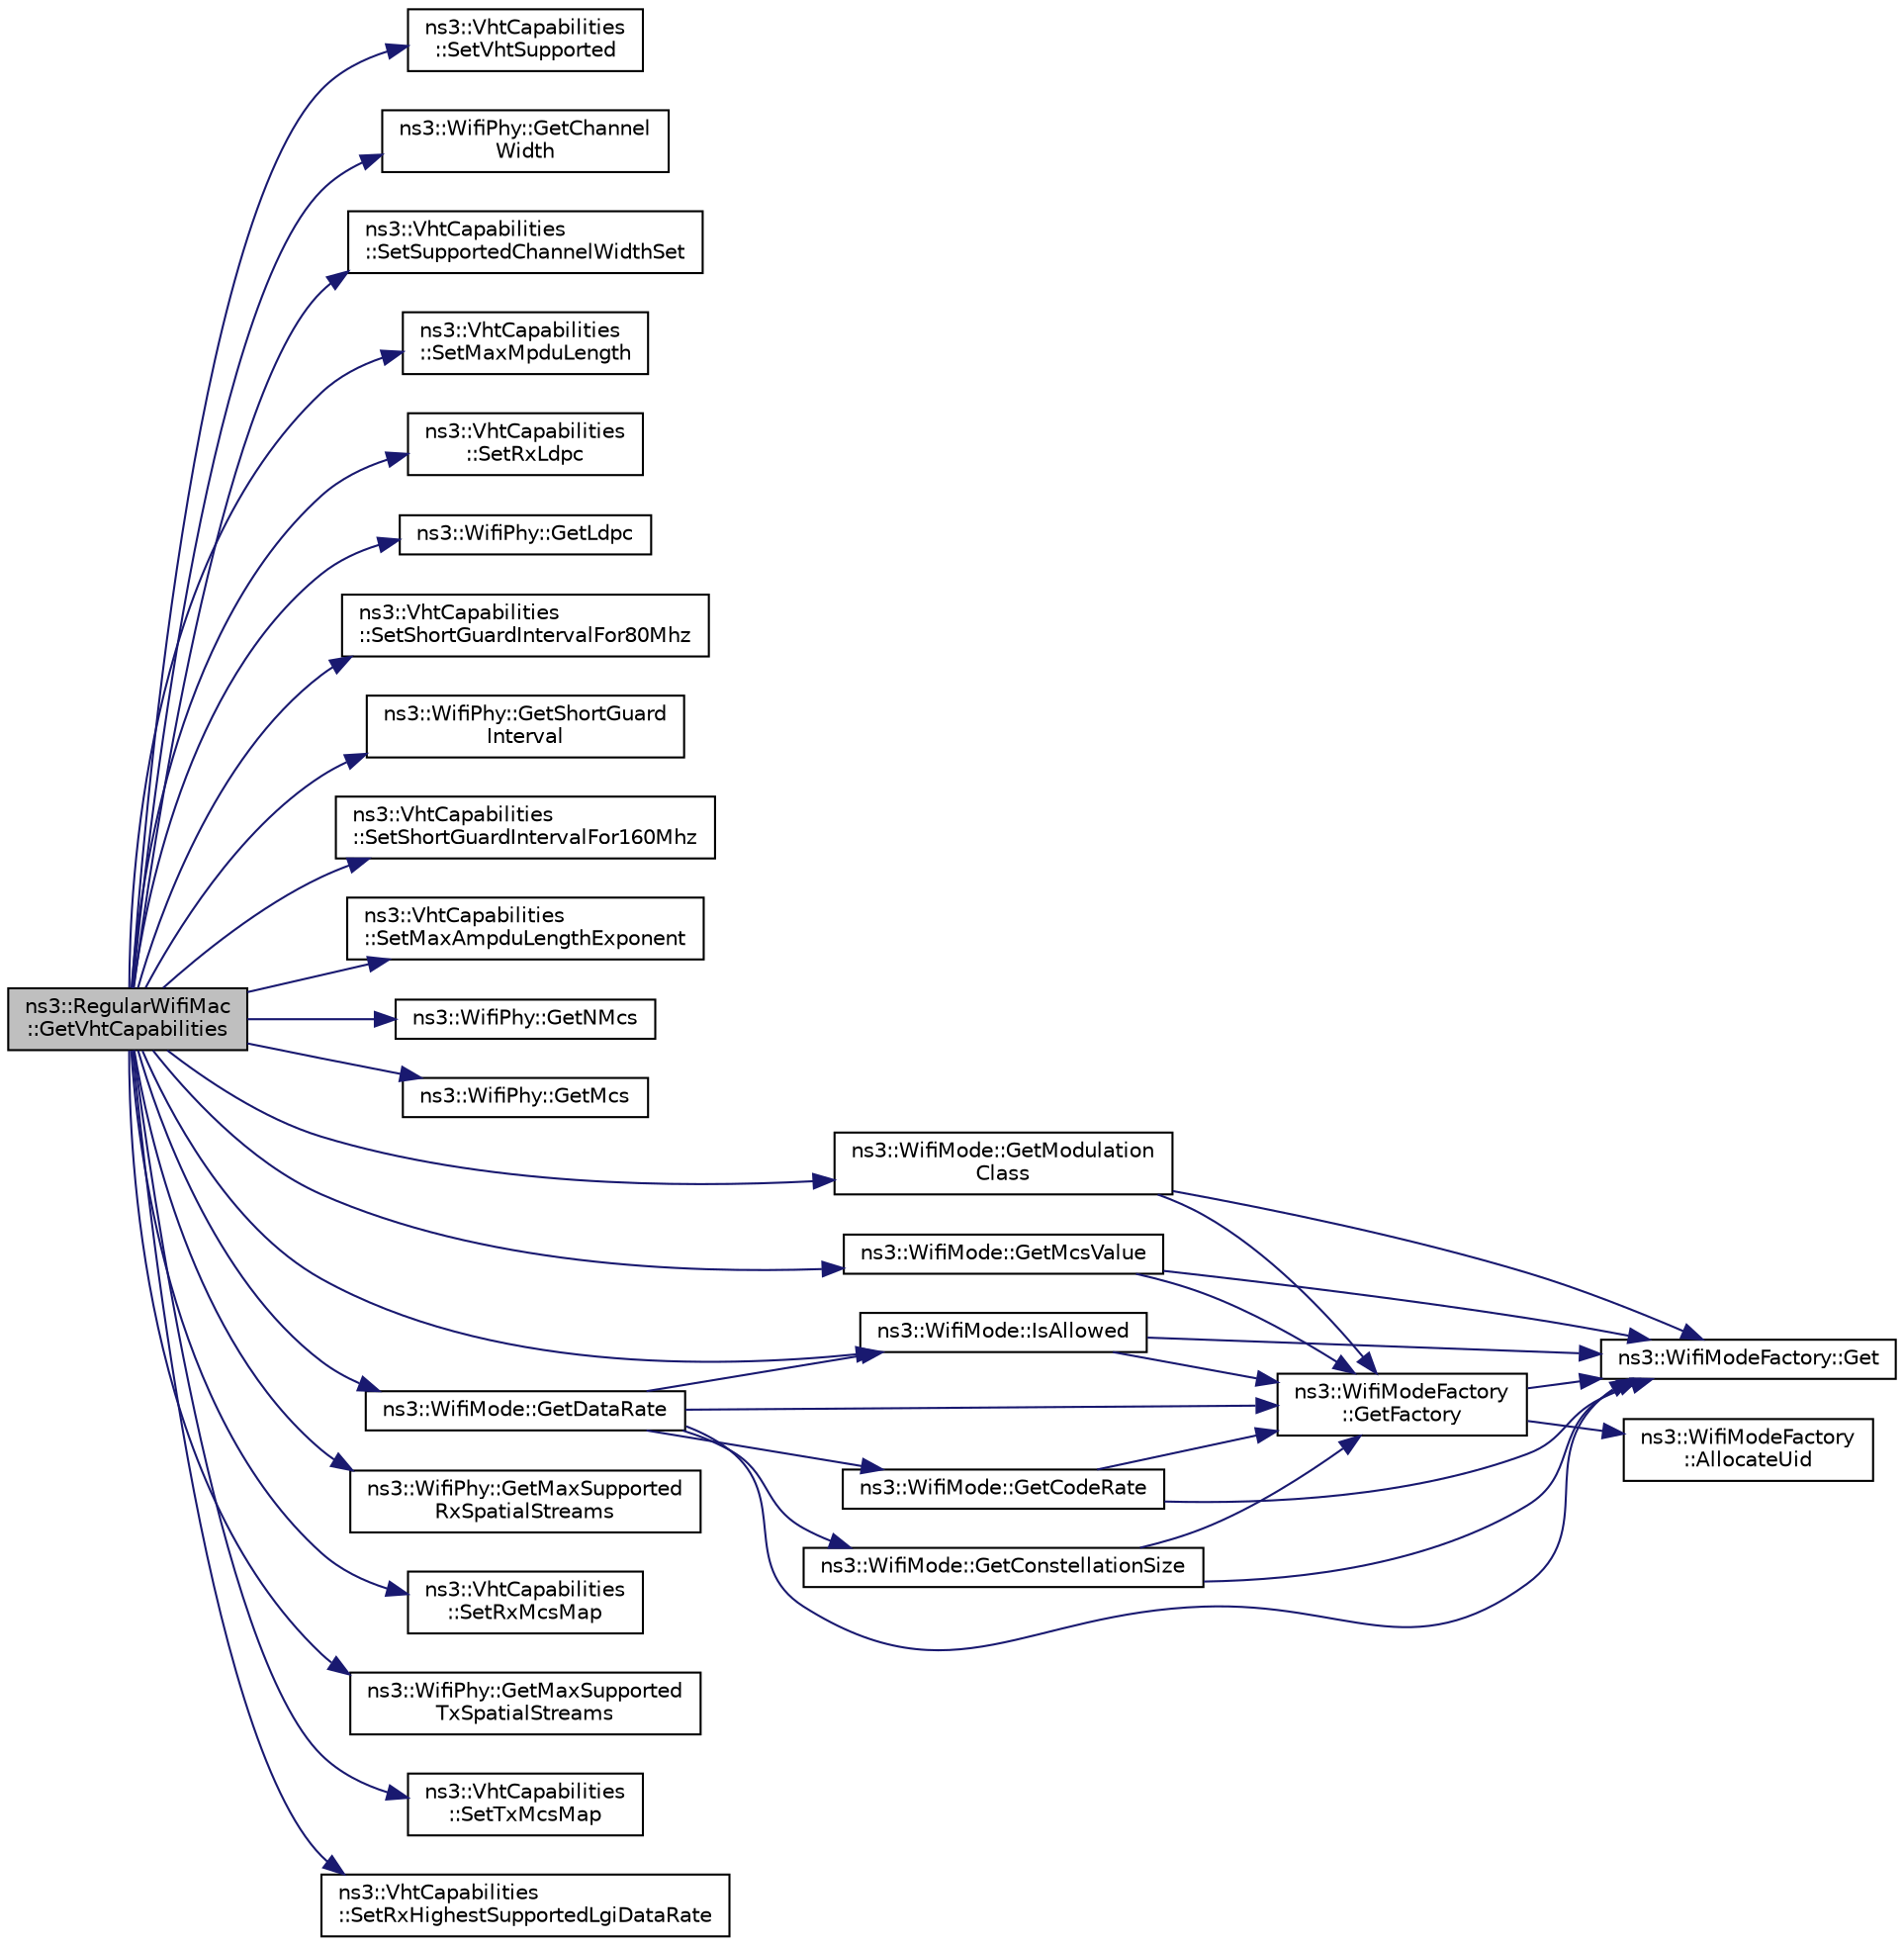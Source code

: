 digraph "ns3::RegularWifiMac::GetVhtCapabilities"
{
  edge [fontname="Helvetica",fontsize="10",labelfontname="Helvetica",labelfontsize="10"];
  node [fontname="Helvetica",fontsize="10",shape=record];
  rankdir="LR";
  Node1 [label="ns3::RegularWifiMac\l::GetVhtCapabilities",height=0.2,width=0.4,color="black", fillcolor="grey75", style="filled", fontcolor="black"];
  Node1 -> Node2 [color="midnightblue",fontsize="10",style="solid"];
  Node2 [label="ns3::VhtCapabilities\l::SetVhtSupported",height=0.2,width=0.4,color="black", fillcolor="white", style="filled",URL="$de/de4/classns3_1_1VhtCapabilities.html#a01ed2addd76b9af5c7f29ec85c4ccf63"];
  Node1 -> Node3 [color="midnightblue",fontsize="10",style="solid"];
  Node3 [label="ns3::WifiPhy::GetChannel\lWidth",height=0.2,width=0.4,color="black", fillcolor="white", style="filled",URL="$d6/d5a/classns3_1_1WifiPhy.html#a4a5d5009b3b3308f2baeed42a2007189"];
  Node1 -> Node4 [color="midnightblue",fontsize="10",style="solid"];
  Node4 [label="ns3::VhtCapabilities\l::SetSupportedChannelWidthSet",height=0.2,width=0.4,color="black", fillcolor="white", style="filled",URL="$de/de4/classns3_1_1VhtCapabilities.html#af4d56346754cf93933657aff3e573649"];
  Node1 -> Node5 [color="midnightblue",fontsize="10",style="solid"];
  Node5 [label="ns3::VhtCapabilities\l::SetMaxMpduLength",height=0.2,width=0.4,color="black", fillcolor="white", style="filled",URL="$de/de4/classns3_1_1VhtCapabilities.html#a857a051f560a8e27d77a4565a4b95949"];
  Node1 -> Node6 [color="midnightblue",fontsize="10",style="solid"];
  Node6 [label="ns3::VhtCapabilities\l::SetRxLdpc",height=0.2,width=0.4,color="black", fillcolor="white", style="filled",URL="$de/de4/classns3_1_1VhtCapabilities.html#a09888e0b861e85fb5f5a366f860db50b"];
  Node1 -> Node7 [color="midnightblue",fontsize="10",style="solid"];
  Node7 [label="ns3::WifiPhy::GetLdpc",height=0.2,width=0.4,color="black", fillcolor="white", style="filled",URL="$d6/d5a/classns3_1_1WifiPhy.html#a36c9adcf0b1f2229891c079016bfcb1b"];
  Node1 -> Node8 [color="midnightblue",fontsize="10",style="solid"];
  Node8 [label="ns3::VhtCapabilities\l::SetShortGuardIntervalFor80Mhz",height=0.2,width=0.4,color="black", fillcolor="white", style="filled",URL="$de/de4/classns3_1_1VhtCapabilities.html#a7d76403b894a6374af41740730b93837"];
  Node1 -> Node9 [color="midnightblue",fontsize="10",style="solid"];
  Node9 [label="ns3::WifiPhy::GetShortGuard\lInterval",height=0.2,width=0.4,color="black", fillcolor="white", style="filled",URL="$d6/d5a/classns3_1_1WifiPhy.html#ae907e448ace9df4d647c8f97bbec23fc"];
  Node1 -> Node10 [color="midnightblue",fontsize="10",style="solid"];
  Node10 [label="ns3::VhtCapabilities\l::SetShortGuardIntervalFor160Mhz",height=0.2,width=0.4,color="black", fillcolor="white", style="filled",URL="$de/de4/classns3_1_1VhtCapabilities.html#ab91b61a7023c4718ecc9b3c7a5088629"];
  Node1 -> Node11 [color="midnightblue",fontsize="10",style="solid"];
  Node11 [label="ns3::VhtCapabilities\l::SetMaxAmpduLengthExponent",height=0.2,width=0.4,color="black", fillcolor="white", style="filled",URL="$de/de4/classns3_1_1VhtCapabilities.html#ab5978942eb3024e504ddab54f705987e"];
  Node1 -> Node12 [color="midnightblue",fontsize="10",style="solid"];
  Node12 [label="ns3::WifiPhy::GetNMcs",height=0.2,width=0.4,color="black", fillcolor="white", style="filled",URL="$d6/d5a/classns3_1_1WifiPhy.html#aede1b3de380510e387aaafcfda7a0db0"];
  Node1 -> Node13 [color="midnightblue",fontsize="10",style="solid"];
  Node13 [label="ns3::WifiPhy::GetMcs",height=0.2,width=0.4,color="black", fillcolor="white", style="filled",URL="$d6/d5a/classns3_1_1WifiPhy.html#a6a8740a6fbb7ff618c80e0a0867467fd"];
  Node1 -> Node14 [color="midnightblue",fontsize="10",style="solid"];
  Node14 [label="ns3::WifiMode::GetModulation\lClass",height=0.2,width=0.4,color="black", fillcolor="white", style="filled",URL="$d5/d56/classns3_1_1WifiMode.html#a7941cd2a0bc8d2ba68ba6a12c7e2c42a"];
  Node14 -> Node15 [color="midnightblue",fontsize="10",style="solid"];
  Node15 [label="ns3::WifiModeFactory\l::GetFactory",height=0.2,width=0.4,color="black", fillcolor="white", style="filled",URL="$d2/dcd/classns3_1_1WifiModeFactory.html#a9c6f695d733355dee8d74bd1709868fc"];
  Node15 -> Node16 [color="midnightblue",fontsize="10",style="solid"];
  Node16 [label="ns3::WifiModeFactory\l::AllocateUid",height=0.2,width=0.4,color="black", fillcolor="white", style="filled",URL="$d2/dcd/classns3_1_1WifiModeFactory.html#a89a9c38617bd3f7be4a8919ce9675996"];
  Node15 -> Node17 [color="midnightblue",fontsize="10",style="solid"];
  Node17 [label="ns3::WifiModeFactory::Get",height=0.2,width=0.4,color="black", fillcolor="white", style="filled",URL="$d2/dcd/classns3_1_1WifiModeFactory.html#a3086868810ff4347e31c63027726f544"];
  Node14 -> Node17 [color="midnightblue",fontsize="10",style="solid"];
  Node1 -> Node18 [color="midnightblue",fontsize="10",style="solid"];
  Node18 [label="ns3::WifiMode::GetMcsValue",height=0.2,width=0.4,color="black", fillcolor="white", style="filled",URL="$d5/d56/classns3_1_1WifiMode.html#acd40f9e0edfc1e2c4462bd016a08f160"];
  Node18 -> Node15 [color="midnightblue",fontsize="10",style="solid"];
  Node18 -> Node17 [color="midnightblue",fontsize="10",style="solid"];
  Node1 -> Node19 [color="midnightblue",fontsize="10",style="solid"];
  Node19 [label="ns3::WifiPhy::GetMaxSupported\lRxSpatialStreams",height=0.2,width=0.4,color="black", fillcolor="white", style="filled",URL="$d6/d5a/classns3_1_1WifiPhy.html#a493d72ea8ba91bb2fda9185c39c419c8"];
  Node1 -> Node20 [color="midnightblue",fontsize="10",style="solid"];
  Node20 [label="ns3::VhtCapabilities\l::SetRxMcsMap",height=0.2,width=0.4,color="black", fillcolor="white", style="filled",URL="$de/de4/classns3_1_1VhtCapabilities.html#a42c9a53a068168326cc76d75d8a96d37"];
  Node1 -> Node21 [color="midnightblue",fontsize="10",style="solid"];
  Node21 [label="ns3::WifiPhy::GetMaxSupported\lTxSpatialStreams",height=0.2,width=0.4,color="black", fillcolor="white", style="filled",URL="$d6/d5a/classns3_1_1WifiPhy.html#ab5e6bb95a75d0e6e7e666efd3c014fe4"];
  Node1 -> Node22 [color="midnightblue",fontsize="10",style="solid"];
  Node22 [label="ns3::VhtCapabilities\l::SetTxMcsMap",height=0.2,width=0.4,color="black", fillcolor="white", style="filled",URL="$de/de4/classns3_1_1VhtCapabilities.html#a54ea74eb05fb2cf97a75ac6a488d4b57"];
  Node1 -> Node23 [color="midnightblue",fontsize="10",style="solid"];
  Node23 [label="ns3::WifiMode::IsAllowed",height=0.2,width=0.4,color="black", fillcolor="white", style="filled",URL="$d5/d56/classns3_1_1WifiMode.html#a996eeb87ea67b483f0c1915780012e86"];
  Node23 -> Node15 [color="midnightblue",fontsize="10",style="solid"];
  Node23 -> Node17 [color="midnightblue",fontsize="10",style="solid"];
  Node1 -> Node24 [color="midnightblue",fontsize="10",style="solid"];
  Node24 [label="ns3::WifiMode::GetDataRate",height=0.2,width=0.4,color="black", fillcolor="white", style="filled",URL="$d5/d56/classns3_1_1WifiMode.html#adcfbe150f69da720db23387f733b8a52"];
  Node24 -> Node15 [color="midnightblue",fontsize="10",style="solid"];
  Node24 -> Node17 [color="midnightblue",fontsize="10",style="solid"];
  Node24 -> Node25 [color="midnightblue",fontsize="10",style="solid"];
  Node25 [label="ns3::WifiMode::GetConstellationSize",height=0.2,width=0.4,color="black", fillcolor="white", style="filled",URL="$d5/d56/classns3_1_1WifiMode.html#a28bbc436203fd3332da6cc61909af8f1"];
  Node25 -> Node15 [color="midnightblue",fontsize="10",style="solid"];
  Node25 -> Node17 [color="midnightblue",fontsize="10",style="solid"];
  Node24 -> Node26 [color="midnightblue",fontsize="10",style="solid"];
  Node26 [label="ns3::WifiMode::GetCodeRate",height=0.2,width=0.4,color="black", fillcolor="white", style="filled",URL="$d5/d56/classns3_1_1WifiMode.html#a41fcb1abd2aa488145f2f43ca9ba8e1d"];
  Node26 -> Node15 [color="midnightblue",fontsize="10",style="solid"];
  Node26 -> Node17 [color="midnightblue",fontsize="10",style="solid"];
  Node24 -> Node23 [color="midnightblue",fontsize="10",style="solid"];
  Node1 -> Node27 [color="midnightblue",fontsize="10",style="solid"];
  Node27 [label="ns3::VhtCapabilities\l::SetRxHighestSupportedLgiDataRate",height=0.2,width=0.4,color="black", fillcolor="white", style="filled",URL="$de/de4/classns3_1_1VhtCapabilities.html#a76d505e19a02e262781f4b2a137ee316"];
}
